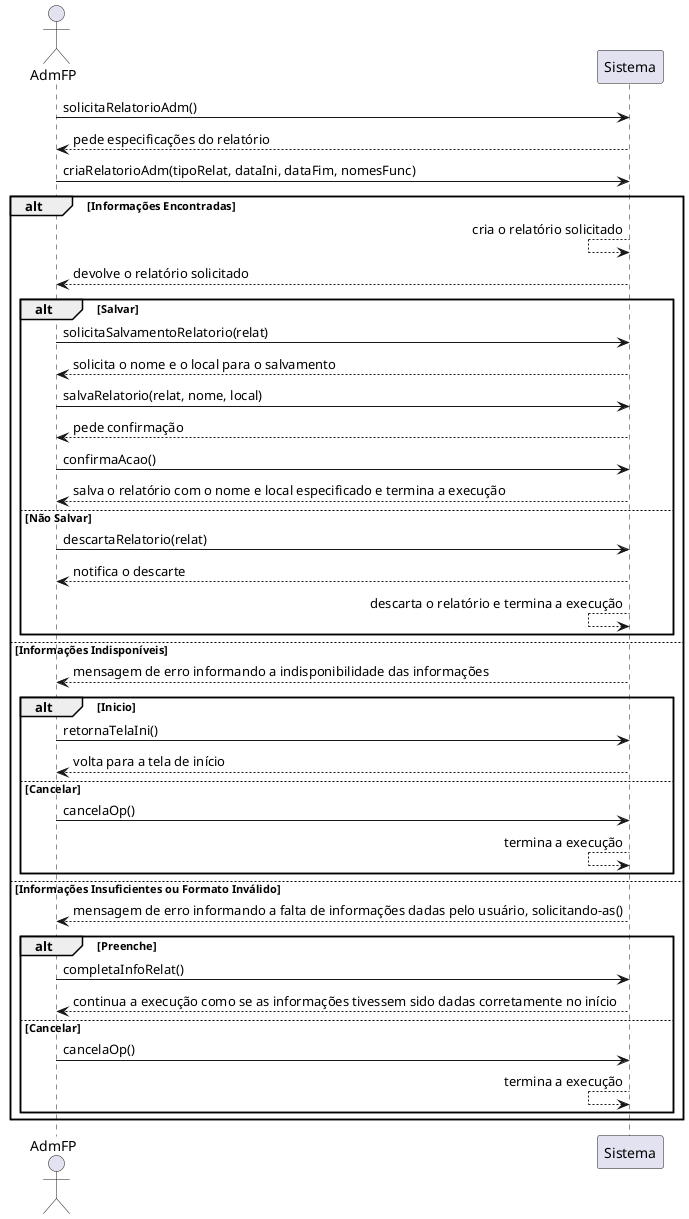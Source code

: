 @startuml
Actor AdmFP as AFP

AFP -> Sistema : solicitaRelatorioAdm()
AFP <-- Sistema : pede especificações do relatório
AFP -> Sistema : criaRelatorioAdm(tipoRelat, dataIni, dataFim, nomesFunc)

alt Informações Encontradas

    Sistema <-- Sistema : cria o relatório solicitado
    AFP <-- Sistema : devolve o relatório solicitado
    alt Salvar

        AFP -> Sistema : solicitaSalvamentoRelatorio(relat)
        AFP <-- Sistema : solicita o nome e o local para o salvamento
        AFP -> Sistema : salvaRelatorio(relat, nome, local)
        AFP <-- Sistema : pede confirmação
        AFP -> Sistema : confirmaAcao()
        AFP <-- Sistema : salva o relatório com o nome e local especificado e termina a execução

    else Não Salvar

        AFP -> Sistema : descartaRelatorio(relat)
        AFP <-- Sistema : notifica o descarte
        Sistema <-- Sistema : descarta o relatório e termina a execução

    end

else Informações Indisponíveis

    AFP <-- Sistema : mensagem de erro informando a indisponibilidade das informações
    alt Inicio

        AFP -> Sistema : retornaTelaIni()
        AFP <-- Sistema : volta para a tela de início

    else Cancelar

        AFP -> Sistema : cancelaOp()
        Sistema <-- Sistema : termina a execução

    end

else Informações Insuficientes ou Formato Inválido

    AFP <-- Sistema : mensagem de erro informando a falta de informações dadas pelo usuário, solicitando-as()
    alt Preenche

        AFP -> Sistema : completaInfoRelat()
        AFP <-- Sistema : continua a execução como se as informações tivessem sido dadas corretamente no início

    else Cancelar

        AFP -> Sistema : cancelaOp()
        Sistema <-- Sistema : termina a execução

    end

end
@enduml